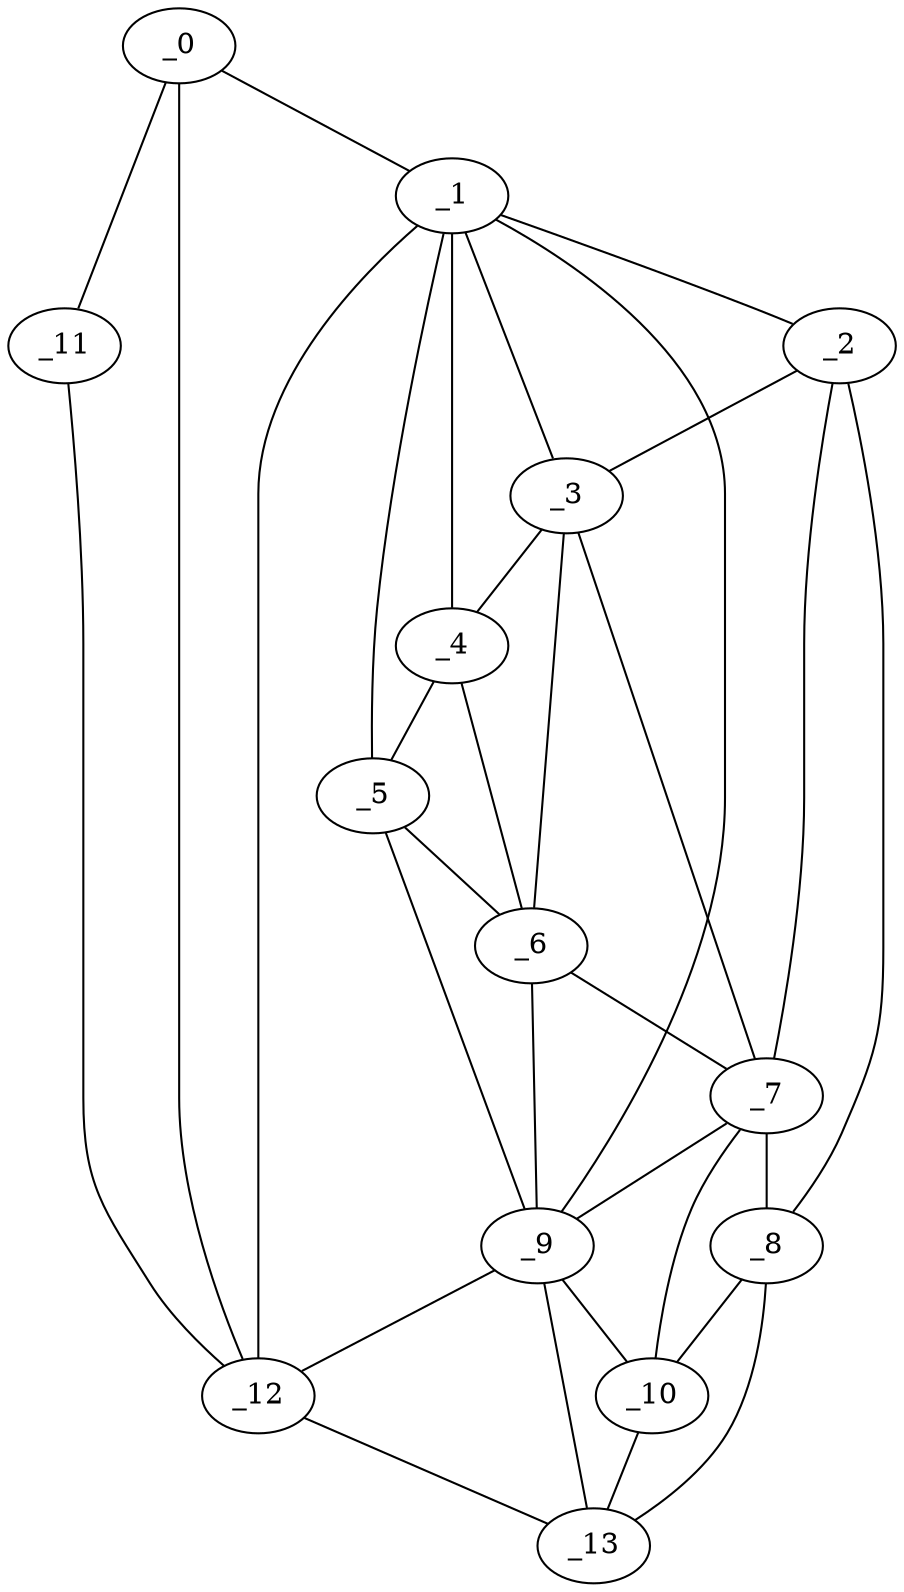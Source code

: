 graph "obj88__240.gxl" {
	_0	 [x=46,
		y=7];
	_1	 [x=50,
		y=66];
	_0 -- _1	 [valence=1];
	_11	 [x=83,
		y=6];
	_0 -- _11	 [valence=1];
	_12	 [x=86,
		y=52];
	_0 -- _12	 [valence=2];
	_2	 [x=55,
		y=106];
	_1 -- _2	 [valence=1];
	_3	 [x=56,
		y=83];
	_1 -- _3	 [valence=1];
	_4	 [x=57,
		y=77];
	_1 -- _4	 [valence=2];
	_5	 [x=58,
		y=73];
	_1 -- _5	 [valence=1];
	_9	 [x=81,
		y=66];
	_1 -- _9	 [valence=2];
	_1 -- _12	 [valence=2];
	_2 -- _3	 [valence=2];
	_7	 [x=64,
		y=87];
	_2 -- _7	 [valence=2];
	_8	 [x=64,
		y=112];
	_2 -- _8	 [valence=1];
	_3 -- _4	 [valence=2];
	_6	 [x=64,
		y=82];
	_3 -- _6	 [valence=2];
	_3 -- _7	 [valence=2];
	_4 -- _5	 [valence=1];
	_4 -- _6	 [valence=1];
	_5 -- _6	 [valence=2];
	_5 -- _9	 [valence=2];
	_6 -- _7	 [valence=1];
	_6 -- _9	 [valence=1];
	_7 -- _8	 [valence=2];
	_7 -- _9	 [valence=2];
	_10	 [x=82,
		y=110];
	_7 -- _10	 [valence=1];
	_8 -- _10	 [valence=2];
	_13	 [x=86,
		y=118];
	_8 -- _13	 [valence=1];
	_9 -- _10	 [valence=2];
	_9 -- _12	 [valence=2];
	_9 -- _13	 [valence=2];
	_10 -- _13	 [valence=1];
	_11 -- _12	 [valence=1];
	_12 -- _13	 [valence=1];
}

